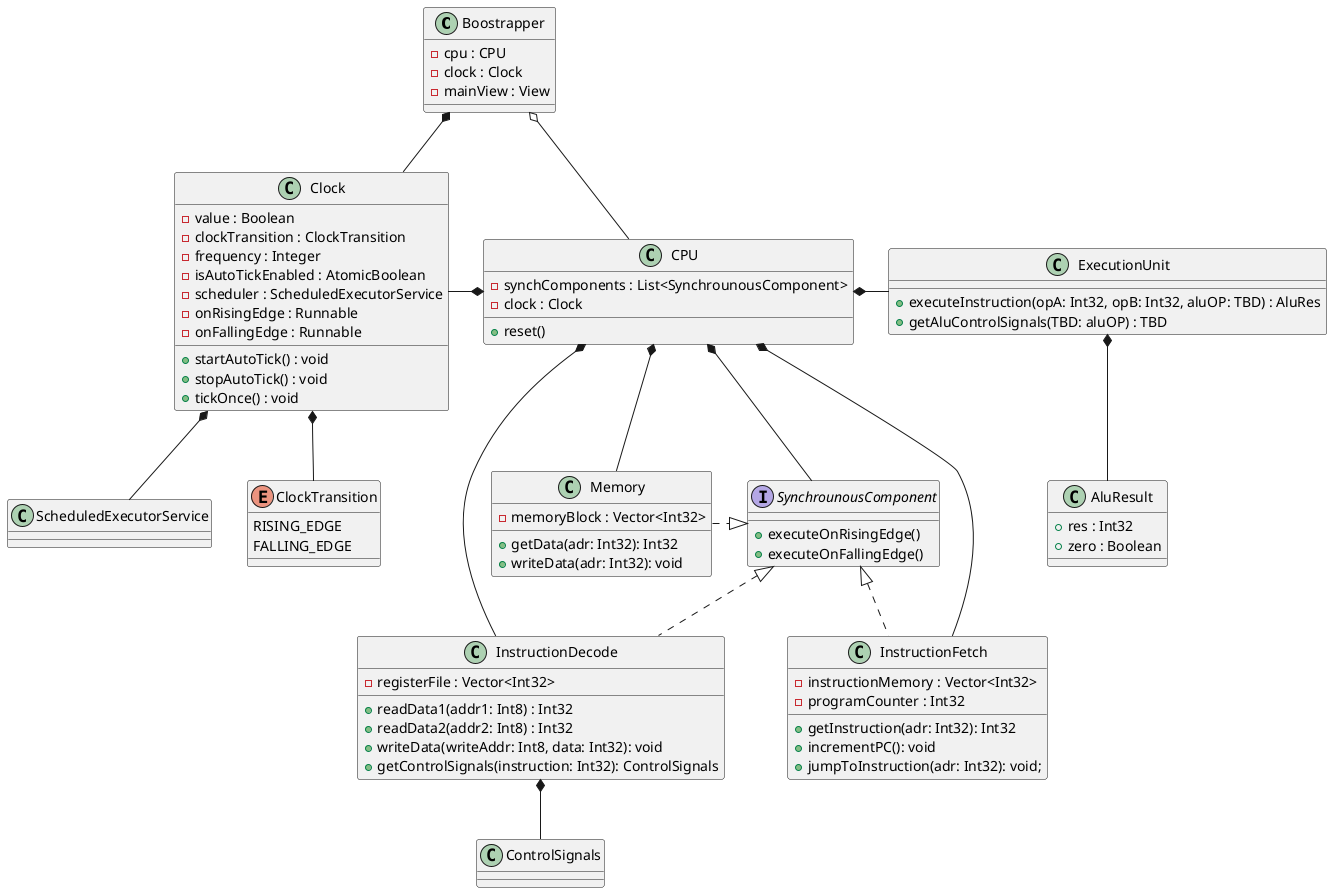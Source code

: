 @startuml CPU Simulator

Boostrapper o-- CPU
Boostrapper *-- Clock

Clock *-- ClockTransition
Clock *-- ScheduledExecutorService

CPU *-- SynchrounousComponent
CPU *-- InstructionFetch
CPU *-- InstructionDecode
CPU *-right- ExecutionUnit
CPU *-- Memory
CPU *-left- Clock


ExecutionUnit *-- AluResult

InstructionDecode *-- ControlSignals 

SynchrounousComponent <|.. InstructionDecode
SynchrounousComponent <|.. InstructionFetch
SynchrounousComponent <|.left. Memory



enum ClockTransition{
    RISING_EDGE
    FALLING_EDGE
}

class AluResult{
    + res : Int32
    + zero : Boolean
}

class ControlSignals {

}

interface SynchrounousComponent {
    + executeOnRisingEdge()
    + executeOnFallingEdge()
}

class Boostrapper {
    - cpu : CPU
    - clock : Clock
    - mainView : View
}

class CPU {
    - synchComponents : List<SynchrounousComponent>
    - clock : Clock
    + reset()
}

class Clock {
    - value : Boolean
    - clockTransition : ClockTransition
    - frequency : Integer
    - isAutoTickEnabled : AtomicBoolean
    - scheduler : ScheduledExecutorService
    - onRisingEdge : Runnable
    - onFallingEdge : Runnable
    + startAutoTick() : void
    + stopAutoTick() : void
    + tickOnce() : void
}

class Memory {
    - memoryBlock : Vector<Int32>
}

class InstructionFetch {
    - instructionMemory : Vector<Int32>
    - programCounter : Int32
    + getInstruction(adr: Int32): Int32
    + incrementPC(): void
    + jumpToInstruction(adr: Int32): void;
}

class InstructionDecode {
    - registerFile : Vector<Int32>
    + readData1(addr1: Int8) : Int32
    + readData2(addr2: Int8) : Int32
    + writeData(writeAddr: Int8, data: Int32): void
    + getControlSignals(instruction: Int32): ControlSignals
}

class ExecutionUnit {
    + executeInstruction(opA: Int32, opB: Int32, aluOP: TBD) : AluRes
    + getAluControlSignals(TBD: aluOP) : TBD
}

class Memory {
    + getData(adr: Int32): Int32
    + writeData(adr: Int32): void
}

@enduml